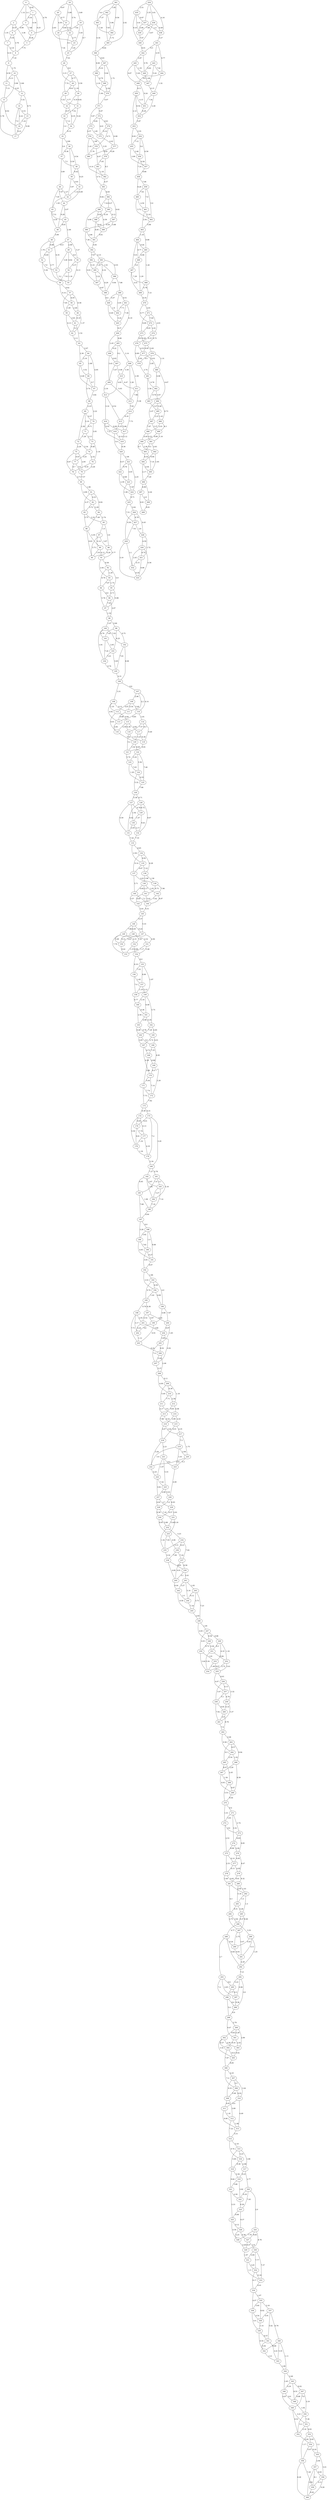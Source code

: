 graph G {
"0";
"1";
"2";
"3";
"4";
"5";
"6";
"7";
"8";
"9";
"10";
"11";
"12";
"13";
"14";
"15";
"16";
"17";
"18";
"19";
"20";
"21";
"22";
"23";
"24";
"25";
"26";
"27";
"28";
"29";
"30";
"31";
"32";
"33";
"34";
"35";
"36";
"37";
"38";
"39";
"40";
"41";
"42";
"43";
"44";
"45";
"46";
"47";
"48";
"49";
"50";
"51";
"52";
"53";
"54";
"55";
"56";
"57";
"58";
"59";
"60";
"61";
"62";
"63";
"64";
"65";
"66";
"67";
"68";
"69";
"70";
"71";
"72";
"73";
"74";
"75";
"76";
"77";
"78";
"79";
"80";
"81";
"82";
"83";
"84";
"85";
"86";
"87";
"88";
"89";
"90";
"91";
"92";
"93";
"94";
"95";
"96";
"97";
"98";
"99";
"100";
"101";
"102";
"103";
"104";
"105";
"106";
"107";
"108";
"109";
"110";
"111";
"112";
"113";
"114";
"115";
"116";
"117";
"118";
"119";
"120";
"121";
"122";
"123";
"124";
"125";
"126";
"127";
"128";
"129";
"130";
"131";
"132";
"133";
"134";
"135";
"136";
"137";
"138";
"139";
"140";
"141";
"142";
"143";
"144";
"145";
"146";
"147";
"148";
"149";
"150";
"151";
"152";
"153";
"154";
"155";
"156";
"157";
"158";
"159";
"160";
"161";
"162";
"163";
"164";
"165";
"166";
"167";
"168";
"169";
"170";
"171";
"172";
"173";
"174";
"175";
"176";
"177";
"178";
"179";
"180";
"181";
"182";
"183";
"184";
"185";
"186";
"187";
"188";
"189";
"190";
"191";
"192";
"193";
"194";
"195";
"196";
"197";
"198";
"199";
"200";
"201";
"202";
"203";
"204";
"205";
"206";
"207";
"208";
"209";
"210";
"211";
"212";
"213";
"214";
"215";
"216";
"217";
"218";
"219";
"220";
"221";
"222";
"223";
"224";
"225";
"226";
"227";
"228";
"229";
"230";
"231";
"232";
"233";
"234";
"235";
"236";
"237";
"238";
"239";
"240";
"241";
"242";
"243";
"244";
"245";
"246";
"247";
"248";
"249";
"250";
"251";
"252";
"253";
"254";
"255";
"256";
"257";
"258";
"259";
"260";
"261";
"262";
"263";
"264";
"265";
"266";
"267";
"268";
"269";
"270";
"271";
"272";
"273";
"274";
"275";
"276";
"277";
"278";
"279";
"280";
"281";
"282";
"283";
"284";
"285";
"286";
"287";
"288";
"289";
"290";
"291";
"292";
"293";
"294";
"295";
"296";
"297";
"298";
"299";
"300";
"301";
"302";
"303";
"304";
"305";
"306";
"307";
"308";
"309";
"310";
"311";
"312";
"313";
"314";
"315";
"316";
"317";
"318";
"319";
"320";
"321";
"322";
"323";
"324";
"325";
"326";
"327";
"328";
"329";
"330";
"331";
"332";
"333";
"334";
"335";
"336";
"337";
"338";
"339";
"340";
"341";
"342";
"343";
"344";
"345";
"346";
"347";
"348";
"349";
"350";
"351";
"352";
"353";
"354";
"355";
"356";
"357";
"358";
"359";
"360";
"361";
"362";
"363";
"364";
"365";
"366";
"367";
"368";
"369";
"370";
"371";
"372";
"373";
"374";
"375";
"376";
"377";
"378";
"379";
"380";
"381";
"382";
"383";
"384";
"385";
"386";
"387";
"388";
"389";
"390";
"391";
"392";
"393";
"394";
"395";
"396";
"397";
"398";
"399";
"400";
"401";
"402";
"403";
"404";
"405";
"406";
"407";
"408";
"409";
"410";
"411";
"412";
"413";
"414";
"415";
"416";
"417";
"418";
"419";
"420";
"421";
"422";
"423";
"424";
"425";
"426";
"427";
"428";
"429";
"430";
"431";
"432";
"433";
"434";
"435";
"436";
"437";
"438";
"439";
"440";
"441";
"442";
"443";
"444";
"445";
"446";
"447";
"448";
"449";
"450";
"451";
"452";
"453";
"454";
"455";
"456";
"457";
"458";
"459";
"460";
"461";
"462";
"463";
"464";
"465";
"466";
"467";
"468";
"469";
"470";
"471";
"472";
"473";
"474";
"475";
"476";
"477";
"478";
"479";
"480";
"481";
"482";
"483";
"484";
"485";
"486";
"487";
"488";
"489";
"490";
"491";
"492";
"493";
"494";
"495";
"496";
"497";
"498";
"499";
    "455" -- "456"[label="2.46", len="2.46"];
    "193" -- "195"[label="9.74", len="9.74"];
    "426" -- "427"[label="6.78", len="6.78"];
    "458" -- "459"[label="7.08", len="7.08"];
    "125" -- "126"[label="7.98", len="7.98"];
    "156" -- "157"[label="1.65", len="1.65"];
    "86" -- "90"[label="8.83", len="8.83"];
    "289" -- "292"[label="1.25", len="1.25"];
    "424" -- "425"[label="9.71", len="9.71"];
    "456" -- "457"[label="9.58", len="9.58"];
    "18" -- "19"[label="5.69", len="5.69"];
    "290" -- "291"[label="9.05", len="9.05"];
    "75" -- "78"[label="8.67", len="8.67"];
    "147" -- "150"[label="4.63", len="4.63"];
    "215" -- "218"[label="6.01", len="6.01"];
    "494" -- "495"[label="4.04", len="4.04"];
    "386" -- "389"[label="4.56", len="4.56"];
    "475" -- "477"[label="8.95", len="8.95"];
    "144" -- "145"[label="4.51", len="4.51"];
    "174" -- "176"[label="9.65", len="9.65"];
    "302" -- "304"[label="8.37", len="8.37"];
    "300" -- "301"[label="2.28", len="2.28"];
    "332" -- "333"[label="6.16", len="6.16"];
    "280" -- "283"[label="5.18", len="5.18"];
    "468" -- "469"[label="4.78", len="4.78"];
    "170" -- "172"[label="7.14", len="7.14"];
    "281" -- "282"[label="2.58", len="2.58"];
    "283" -- "284"[label="9.31", len="9.31"];
    "162" -- "164"[label="7.29", len="7.29"];
    "419" -- "420"[label="6.36", len="6.36"];
    "83" -- "85"[label="2.32", len="2.32"];
    "395" -- "397"[label="5.22", len="5.22"];
    "293" -- "297"[label="2.65", len="2.65"];
    "396" -- "398"[label="9.94", len="9.94"];
    "4" -- "5"[label="8.38", len="8.38"];
    "138" -- "141"[label="3.17", len="3.17"];
    "85" -- "87"[label="1.0", len="1.0"];
    "461" -- "463"[label="2.04", len="2.04"];
    "56" -- "58"[label="6.14", len="6.14"];
    "193" -- "196"[label="4.0", len="4.0"];
    "105" -- "106"[label="4.31", len="4.31"];
    "57" -- "59"[label="7.85", len="7.85"];
    "142" -- "143"[label="3.42", len="3.42"];
    "249" -- "251"[label="6.2", len="6.2"];
    "270" -- "271"[label="9.4", len="9.4"];
    "99" -- "103"[label="9.25", len="9.25"];
    "224" -- "227"[label="3.62", len="3.62"];
    "272" -- "275"[label="2.53", len="2.53"];
    "243" -- "244"[label="6.12", len="6.12"];
    "371" -- "372"[label="5.67", len="5.67"];
    "357" -- "360"[label="2.82", len="2.82"];
    "59" -- "61"[label="3.83", len="3.83"];
    "33" -- "34"[label="7.12", len="7.12"];
    "273" -- "274"[label="8.63", len="8.63"];
    "406" -- "409"[label="3.43", len="3.43"];
    "464" -- "467"[label="5.01", len="5.01"];
    "60" -- "62"[label="1.37", len="1.37"];
    "148" -- "152"[label="7.81", len="7.81"];
    "109" -- "110"[label="5.49", len="5.49"];
    "376" -- "379"[label="5.55", len="5.55"];
    "61" -- "63"[label="1.52", len="1.52"];
    "253" -- "255"[label="9.67", len="9.67"];
    "413" -- "416"[label="3.16", len="3.16"];
    "445" -- "448"[label="9.67", len="9.67"];
    "467" -- "469"[label="4.41", len="4.41"];
    "39" -- "42"[label="3.97", len="3.97"];
    "271" -- "272"[label="3.93", len="3.93"];
    "448" -- "450"[label="9.11", len="9.11"];
    "463" -- "464"[label="1.18", len="1.18"];
    "241" -- "243"[label="1.83", len="1.83"];
    "200" -- "205"[label="1.65", len="1.65"];
    "158" -- "160"[label="6.77", len="6.77"];
    "286" -- "288"[label="6.77", len="6.77"];
    "324" -- "328"[label="7.79", len="7.79"];
    "325" -- "326"[label="8.12", len="8.12"];
    "429" -- "433"[label="3.19", len="3.19"];
    "442" -- "446"[label="5.76", len="5.76"];
    "307" -- "310"[label="3.44", len="3.44"];
    "140" -- "144"[label="7.2", len="7.2"];
    "57" -- "60"[label="8.58", len="8.58"];
    "47" -- "49"[label="2.99", len="2.99"];
    "249" -- "252"[label="1.16", len="1.16"];
    "58" -- "59"[label="1.49", len="1.49"];
    "100" -- "102"[label="7.03", len="7.03"];
    "412" -- "414"[label="7.83", len="7.83"];
    "20" -- "21"[label="8.77", len="8.77"];
    "244" -- "245"[label="7.18", len="7.18"];
    "413" -- "415"[label="8.52", len="8.52"];
    "40" -- "42"[label="1.27", len="1.27"];
    "72" -- "74"[label="5.34", len="5.34"];
    "490" -- "492"[label="3.36", len="3.36"];
    "465" -- "466"[label="4.66", len="4.66"];
    "233" -- "235"[label="7.93", len="7.93"];
    "103" -- "104"[label="5.41", len="5.41"];
    "227" -- "228"[label="4.62", len="4.62"];
    "352" -- "354"[label="2.92", len="2.92"];
    "43" -- "45"[label="7.51", len="7.51"];
    "247" -- "249"[label="8.98", len="8.98"];
    "367" -- "368"[label="9.33", len="9.33"];
    "161" -- "163"[label="4.98", len="4.98"];
    "434" -- "438"[label="4.16", len="4.16"];
    "44" -- "46"[label="9.29", len="9.29"];
    "76" -- "78"[label="8.35", len="8.35"];
    "180" -- "182"[label="7.27", len="7.27"];
    "212" -- "214"[label="4.08", len="4.08"];
    "136" -- "139"[label="1.58", len="1.58"];
    "45" -- "47"[label="2.46", len="2.46"];
    "237" -- "239"[label="8.58", len="8.58"];
    "309" -- "311"[label="4.63", len="4.63"];
    "241" -- "244"[label="5.16", len="5.16"];
    "201" -- "202"[label="4.24", len="4.24"];
    "190" -- "191"[label="6.27", len="6.27"];
    "322" -- "323"[label="9.38", len="9.38"];
    "159" -- "162"[label="5.75", len="5.75"];
    "287" -- "290"[label="2.75", len="2.75"];
    "319" -- "322"[label="3.82", len="3.82"];
    "462" -- "463"[label="5.88", len="5.88"];
    "146" -- "149"[label="7.86", len="7.86"];
    "2" -- "7"[label="1.35", len="1.35"];
    "393" -- "397"[label="4.32", len="4.32"];
    "140" -- "143"[label="3.57", len="3.57"];
    "372" -- "375"[label="4.61", len="4.61"];
    "334" -- "336"[label="4.07", len="4.07"];
    "340" -- "344"[label="1.11", len="1.11"];
    "205" -- "206"[label="6.02", len="6.02"];
    "341" -- "342"[label="5.04", len="5.04"];
    "122" -- "125"[label="7.46", len="7.46"];
    "294" -- "298"[label="3.8", len="3.8"];
    "389" -- "391"[label="9.61", len="9.61"];
    "313" -- "314"[label="3.31", len="3.31"];
    "355" -- "358"[label="3.41", len="3.41"];
    "288" -- "292"[label="9.84", len="9.84"];
    "315" -- "316"[label="3.23", len="3.23"];
    "41" -- "44"[label="4.69", len="4.69"];
    "31" -- "33"[label="7.52", len="7.52"];
    "63" -- "65"[label="2.36", len="2.36"];
    "181" -- "184"[label="5.16", len="5.16"];
    "233" -- "236"[label="4.06", len="4.06"];
    "18" -- "22"[label="5.74", len="5.74"];
    "42" -- "43"[label="1.95", len="1.95"];
    "182" -- "183"[label="2.87", len="2.87"];
    "214" -- "215"[label="2.43", len="2.43"];
    "385" -- "387"[label="9.12", len="9.12"];
    "36" -- "37"[label="6.36", len="6.36"];
    "474" -- "476"[label="8.15", len="8.15"];
    "89" -- "91"[label="4.13", len="4.13"];
    "302" -- "303"[label="4.59", len="4.59"];
    "354" -- "355"[label="8.24", len="8.24"];
    "64" -- "67"[label="4.95", len="4.95"];
    "114" -- "117"[label="8.3", len="8.3"];
    "351" -- "352"[label="2.16", len="2.16"];
    "325" -- "328"[label="4.58", len="4.58"];
    "91" -- "93"[label="2.44", len="2.44"];
    "231" -- "233"[label="5.18", len="5.18"];
    "305" -- "306"[label="6.85", len="6.85"];
    "497" -- "498"[label="2.8", len="2.8"];
    "486" -- "488"[label="2.01", len="2.01"];
    "93" -- "95"[label="1.75", len="1.75"];
    "229" -- "231"[label="2.81", len="2.81"];
    "137" -- "139"[label="4.91", len="4.91"];
    "128" -- "132"[label="8.67", len="8.67"];
    "167" -- "168"[label="6.72", len="6.72"];
    "98" -- "100"[label="1.67", len="1.67"];
    "295" -- "296"[label="1.77", len="1.77"];
    "267" -- "269"[label="6.93", len="6.93"];
    "407" -- "409"[label="5.47", len="5.47"];
    "431" -- "432"[label="4.15", len="4.15"];
    "356" -- "359"[label="7.29", len="7.29"];
    "81" -- "83"[label="4.37", len="4.37"];
    "459" -- "461"[label="7.6", len="7.6"];
    "54" -- "56"[label="7.01", len="7.01"];
    "268" -- "270"[label="3.53", len="3.53"];
    "481" -- "483"[label="1.58", len="1.58"];
    "157" -- "158"[label="1.19", len="1.19"];
    "198" -- "203"[label="7.71", len="7.71"];
    "388" -- "389"[label="8.42", len="8.42"];
    "141" -- "143"[label="8.85", len="8.85"];
    "405" -- "407"[label="9.2", len="9.2"];
    "492" -- "494"[label="9.08", len="9.08"];
    "385" -- "388"[label="6.18", len="6.18"];
    "297" -- "298"[label="9.38", len="9.38"];
    "489" -- "490"[label="8.89", len="8.89"];
    "382" -- "383"[label="4.57", len="4.57"];
    "336" -- "339"[label="5.6", len="5.6"];
    "299" -- "300"[label="2.79", len="2.79"];
    "145" -- "146"[label="6.37", len="6.37"];
    "361" -- "365"[label="2.42", len="2.42"];
    "300" -- "303"[label="2.99", len="2.99"];
    "436" -- "439"[label="7.08", len="7.08"];
    "134" -- "136"[label="6.28", len="6.28"];
    "262" -- "264"[label="9.58", len="9.58"];
    "398" -- "400"[label="8.4", len="8.4"];
    "445" -- "447"[label="5.26", len="5.26"];
    "317" -- "320"[label="2.77", len="2.77"];
    "3" -- "4"[label="7.68", len="7.68"];
    "71" -- "72"[label="1.28", len="1.28"];
    "137" -- "140"[label="5.71", len="5.71"];
    "258" -- "260"[label="9.05", len="9.05"];
    "335" -- "336"[label="3.64", len="3.64"];
    "383" -- "385"[label="8.94", len="8.94"];
    "374" -- "375"[label="9.14", len="9.14"];
    "94" -- "96"[label="6.6", len="6.6"];
    "81" -- "84"[label="8.82", len="8.82"];
    "392" -- "393"[label="4.15", len="4.15"];
    "107" -- "110"[label="6.14", len="6.14"];
    "243" -- "246"[label="7.23", len="7.23"];
    "155" -- "157"[label="8.06", len="8.06"];
    "129" -- "130"[label="1.47", len="1.47"];
    "284" -- "286"[label="3.82", len="3.82"];
    "364" -- "365"[label="1.72", len="1.72"];
    "404" -- "405"[label="8.66", len="8.66"];
    "285" -- "287"[label="8.46", len="8.46"];
    "10" -- "12"[label="5.66", len="5.66"];
    "271" -- "274"[label="3.32", len="3.32"];
    "48" -- "52"[label="1.79", len="1.79"];
    "323" -- "326"[label="9.37", len="9.37"];
    "347" -- "348"[label="9.88", len="9.88"];
    "487" -- "488"[label="7.67", len="7.67"];
    "115" -- "117"[label="4.82", len="4.82"];
    "230" -- "233"[label="8.05", len="8.05"];
    "50" -- "54"[label="4.37", len="4.37"];
    "278" -- "280"[label="6.62", len="6.62"];
    "68" -- "69"[label="2.23", len="2.23"];
    "485" -- "486"[label="1.43", len="1.43"];
    "117" -- "119"[label="8.39", len="8.39"];
    "120" -- "122"[label="9.85", len="9.85"];
    "194" -- "195"[label="1.42", len="1.42"];
    "334" -- "335"[label="1.67", len="1.67"];
    "47" -- "51"[label="10.0", len="10.0"];
    "87" -- "88"[label="3.67", len="3.67"];
    "131" -- "133"[label="7.42", len="7.42"];
    "7" -- "9"[label="6.33", len="6.33"];
    "97" -- "98"[label="1.32", len="1.32"];
    "20" -- "23"[label="2.83", len="2.83"];
    "192" -- "193"[label="1.86", len="1.86"];
    "154" -- "155"[label="8.0", len="8.0"];
    "124" -- "126"[label="5.32", len="5.32"];
    "358" -- "359"[label="4.11", len="4.11"];
    "40" -- "44"[label="7.07", len="7.07"];
    "21" -- "22"[label="5.22", len="5.22"];
    "454" -- "456"[label="5.6", len="5.6"];
    "102" -- "106"[label="8.08", len="8.08"];
    "197" -- "199"[label="3.67", len="3.67"];
    "185" -- "186"[label="1.96", len="1.96"];
    "367" -- "370"[label="1.72", len="1.72"];
    "251" -- "252"[label="5.84", len="5.84"];
    "384" -- "386"[label="7.32", len="7.32"];
    "434" -- "436"[label="3.61", len="3.61"];
    "14" -- "17"[label="7.0", len="7.0"];
    "449" -- "451"[label="7.34", len="7.34"];
    "189" -- "190"[label="7.82", len="7.82"];
    "420" -- "421"[label="1.08", len="1.08"];
    "26" -- "28"[label="3.15", len="3.15"];
    "146" -- "147"[label="9.23", len="9.23"];
    "350" -- "351"[label="7.38", len="7.38"];
    "139" -- "142"[label="7.96", len="7.96"];
    "339" -- "342"[label="6.54", len="6.54"];
    "418" -- "419"[label="8.14", len="8.14"];
    "2" -- "5"[label="3.36", len="3.36"];
    "5" -- "8"[label="7.75", len="7.75"];
    "111" -- "113"[label="9.66", len="9.66"];
    "96" -- "97"[label="7.81", len="7.81"];
    "177" -- "178"[label="1.32", len="1.32"];
    "369" -- "370"[label="2.29", len="2.29"];
    "6" -- "7"[label="3.54", len="3.54"];
    "122" -- "123"[label="2.24", len="2.24"];
    "166" -- "168"[label="7.33", len="7.33"];
    "430" -- "432"[label="2.45", len="2.45"];
    "52" -- "53"[label="7.9", len="7.9"];
    "84" -- "85"[label="2.74", len="2.74"];
    "460" -- "461"[label="4.59", len="4.59"];
    "426" -- "428"[label="8.45", len="8.45"];
    "458" -- "460"[label="8.28", len="8.28"];
    "315" -- "318"[label="3.08", len="3.08"];
    "35" -- "36"[label="3.86", len="3.86"];
    "18" -- "20"[label="9.67", len="9.67"];
    "411" -- "412"[label="7.96", len="7.96"];
    "23" -- "25"[label="1.45", len="1.45"];
    "75" -- "77"[label="6.03", len="6.03"];
    "215" -- "217"[label="4.35", len="4.35"];
    "36" -- "39"[label="5.59", len="5.59"];
    "228" -- "231"[label="7.18", len="7.18"];
    "386" -- "390"[label="4.09", len="4.09"];
    "148" -- "150"[label="8.12", len="8.12"];
    "409" -- "413"[label="2.16", len="2.16"];
    "470" -- "472"[label="6.77", len="6.77"];
    "37" -- "38"[label="7.5", len="7.5"];
    "260" -- "261"[label="2.0", len="2.0"];
    "266" -- "269"[label="8.59", len="8.59"];
    "77" -- "79"[label="5.8", len="5.8"];
    "213" -- "215"[label="8.32", len="8.32"];
    "184" -- "186"[label="7.18", len="7.18"];
    "312" -- "314"[label="7.22", len="7.22"];
    "449" -- "452"[label="2.28", len="2.28"];
    "169" -- "170"[label="8.4", len="8.4"];
    "361" -- "362"[label="1.85", len="1.85"];
    "183" -- "184"[label="5.27", len="5.27"];
    "311" -- "312"[label="1.18", len="1.18"];
    "363" -- "364"[label="7.26", len="7.26"];
    "187" -- "189"[label="3.28", len="3.28"];
    "256" -- "257"[label="4.13", len="4.13"];
    "188" -- "190"[label="1.0", len="1.0"];
    "173" -- "174"[label="8.38", len="8.38"];
    "317" -- "319"[label="9.21", len="9.21"];
    "138" -- "142"[label="1.03", len="1.03"];
    "167" -- "170"[label="9.18", len="9.18"];
    "463" -- "465"[label="9.88", len="9.88"];
    "263" -- "264"[label="8.57", len="8.57"];
    "176" -- "178"[label="9.81", len="9.81"];
    "21" -- "24"[label="4.84", len="4.84"];
    "73" -- "76"[label="1.16", len="1.16"];
    "95" -- "97"[label="9.98", len="9.98"];
    "197" -- "201"[label="4.52", len="4.52"];
    "198" -- "201"[label="2.91", len="2.91"];
    "255" -- "257"[label="8.07", len="8.07"];
    "22" -- "23"[label="2.77", len="2.77"];
    "106" -- "107"[label="9.8", len="9.8"];
    "304" -- "306"[label="7.97", len="7.97"];
    "388" -- "391"[label="6.85", len="6.85"];
    "453" -- "454"[label="5.55", len="5.55"];
    "88" -- "90"[label="4.29", len="4.29"];
    "8" -- "9"[label="7.18", len="7.18"];
    "450" -- "453"[label="2.12", len="2.12"];
    "39" -- "41"[label="4.93", len="4.93"];
    "65" -- "66"[label="3.52", len="3.52"];
    "303" -- "305"[label="9.02", len="9.02"];
    "92" -- "94"[label="8.79", len="8.79"];
    "164" -- "166"[label="3.0", len="3.0"];
    "236" -- "237"[label="7.24", len="7.24"];
    "276" -- "277"[label="4.64", len="4.64"];
    "282" -- "285"[label="1.5", len="1.5"];
    "165" -- "167"[label="2.72", len="2.72"];
    "296" -- "298"[label="8.4", len="8.4"];
    "13" -- "16"[label="6.02", len="6.02"];
    "3" -- "6"[label="4.99", len="4.99"];
    "195" -- "198"[label="6.76", len="6.76"];
    "335" -- "338"[label="6.92", len="6.92"];
    "219" -- "220"[label="2.06", len="2.06"];
    "80" -- "82"[label="4.98", len="4.98"];
    "359" -- "360"[label="6.83", len="6.83"];
    "171" -- "173"[label="7.75", len="7.75"];
    "307" -- "309"[label="8.33", len="8.33"];
    "375" -- "377"[label="4.42", len="4.42"];
    "416" -- "418"[label="4.05", len="4.05"];
    "417" -- "419"[label="5.12", len="5.12"];
    "308" -- "310"[label="6.02", len="6.02"];
    "340" -- "342"[label="8.68", len="8.68"];
    "356" -- "360"[label="6.28", len="6.28"];
    "301" -- "303"[label="2.02", len="2.02"];
    "493" -- "495"[label="7.16", len="7.16"];
    "58" -- "60"[label="2.46", len="2.46"];
    "457" -- "458"[label="9.88", len="9.88"];
    "415" -- "418"[label="4.33", len="4.33"];
    "279" -- "280"[label="9.32", len="9.32"];
    "331" -- "332"[label="3.45", len="3.45"];
    "37" -- "40"[label="3.69", len="3.69"];
    "403" -- "404"[label="9.37", len="9.37"];
    "471" -- "472"[label="7.64", len="7.64"];
    "182" -- "185"[label="6.95", len="6.95"];
    "38" -- "39"[label="6.42", len="6.42"];
    "326" -- "328"[label="3.25", len="3.25"];
    "436" -- "440"[label="4.67", len="4.67"];
    "333" -- "334"[label="4.41", len="4.41"];
    "469" -- "470"[label="8.35", len="8.35"];
    "250" -- "253"[label="1.81", len="1.81"];
    "378" -- "381"[label="4.07", len="4.07"];
    "221" -- "224"[label="1.07", len="1.07"];
    "216" -- "217"[label="2.02", len="2.02"];
    "347" -- "350"[label="3.19", len="3.19"];
    "443" -- "444"[label="7.54", len="7.54"];
    "0" -- "2"[label="1.14", len="1.14"];
    "373" -- "376"[label="4.57", len="4.57"];
    "159" -- "161"[label="6.08", len="6.08"];
    "319" -- "321"[label="5.86", len="5.86"];
    "496" -- "498"[label="4.44", len="4.44"];
    "1" -- "3"[label="5.34", len="5.34"];
    "126" -- "128"[label="6.71", len="6.71"];
    "28" -- "29"[label="8.61", len="8.61"];
    "484" -- "485"[label="3.46", len="3.46"];
    "217" -- "219"[label="7.5", len="7.5"];
    "30" -- "31"[label="9.81", len="9.81"];
    "82" -- "83"[label="3.72", len="3.72"];
    "87" -- "90"[label="5.73", len="5.73"];
    "211" -- "214"[label="5.0", len="5.0"];
    "345" -- "347"[label="8.02", len="8.02"];
    "199" -- "203"[label="9.55", len="9.55"];
    "242" -- "245"[label="8.58", len="8.58"];
    "320" -- "323"[label="7.45", len="7.45"];
    "430" -- "431"[label="6.74", len="6.74"];
    "482" -- "483"[label="9.76", len="9.76"];
    "355" -- "357"[label="2.84", len="2.84"];
    "16" -- "17"[label="9.21", len="9.21"];
    "208" -- "209"[label="8.11", len="8.11"];
    "238" -- "240"[label="4.69", len="4.69"];
    "408" -- "411"[label="2.38", len="2.38"];
    "221" -- "223"[label="8.4", len="8.4"];
    "357" -- "359"[label="8.1", len="8.1"];
    "74" -- "76"[label="2.32", len="2.32"];
    "264" -- "266"[label="1.91", len="1.91"];
    "488" -- "490"[label="4.04", len="4.04"];
    "265" -- "267"[label="8.07", len="8.07"];
    "108" -- "113"[label="4.92", len="4.92"];
    "421" -- "424"[label="2.25", len="2.25"];
    "251" -- "254"[label="5.34", len="5.34"];
    "112" -- "116"[label="6.91", len="6.91"];
    "379" -- "382"[label="8.5", len="8.5"];
    "423" -- "424"[label="7.87", len="7.87"];
    "226" -- "228"[label="3.2", len="3.2"];
    "354" -- "356"[label="5.07", len="5.07"];
    "114" -- "118"[label="7.57", len="7.57"];
    "209" -- "211"[label="5.49", len="5.49"];
    "421" -- "422"[label="9.78", len="9.78"];
    "234" -- "237"[label="7.82", len="7.82"];
    "362" -- "365"[label="7.65", len="7.65"];
    "1" -- "4"[label="4.34", len="4.34"];
    "121" -- "123"[label="5.74", len="5.74"];
    "127" -- "130"[label="1.92", len="1.92"];
    "400" -- "403"[label="8.49", len="8.49"];
    "51" -- "52"[label="8.49", len="8.49"];
    "427" -- "428"[label="2.8", len="2.8"];
    "217" -- "220"[label="1.75", len="1.75"];
    "123" -- "125"[label="1.29", len="1.29"];
    "128" -- "129"[label="8.72", len="8.72"];
    "345" -- "348"[label="8.53", len="8.53"];
    "374" -- "377"[label="6.99", len="6.99"];
    "401" -- "402"[label="7.71", len="7.71"];
    "428" -- "431"[label="1.72", len="1.72"];
    "390" -- "392"[label="7.38", len="7.38"];
    "20" -- "24"[label="4.59", len="4.59"];
    "245" -- "246"[label="2.83", len="2.83"];
    "248" -- "251"[label="2.44", len="2.44"];
    "411" -- "414"[label="5.38", len="5.38"];
    "75" -- "79"[label="2.85", len="2.85"];
    "147" -- "151"[label="2.84", len="2.84"];
    "135" -- "136"[label="7.23", len="7.23"];
    "259" -- "260"[label="4.14", len="4.14"];
    "265" -- "268"[label="2.45", len="2.45"];
    "386" -- "388"[label="4.92", len="4.92"];
    "399" -- "400"[label="4.47", len="4.47"];
    "451" -- "452"[label="6.29", len="6.29"];
    "252" -- "255"[label="3.41", len="3.41"];
    "479" -- "481"[label="2.74", len="2.74"];
    "266" -- "267"[label="2.29", len="2.29"];
    "222" -- "224"[label="4.25", len="4.25"];
    "133" -- "134"[label="8.65", len="8.65"];
    "261" -- "262"[label="7.4", len="7.4"];
    "280" -- "282"[label="1.03", len="1.03"];
    "209" -- "212"[label="1.18", len="1.18"];
    "337" -- "340"[label="6.76", len="6.76"];
    "472" -- "474"[label="2.61", len="2.61"];
    "183" -- "186"[label="7.14", len="7.14"];
    "235" -- "238"[label="3.32", len="3.32"];
    "363" -- "366"[label="4.34", len="4.34"];
    "256" -- "259"[label="3.32", len="3.32"];
    "283" -- "285"[label="3.26", len="3.26"];
    "257" -- "258"[label="5.1", len="5.1"];
    "70" -- "71"[label="8.71", len="8.71"];
    "218" -- "221"[label="2.21", len="2.21"];
    "346" -- "349"[label="4.87", len="4.87"];
    "467" -- "468"[label="7.29", len="7.29"];
    "138" -- "140"[label="4.64", len="4.64"];
    "56" -- "57"[label="9.62", len="9.62"];
    "321" -- "325"[label="3.33", len="3.33"];
    "263" -- "266"[label="9.94", len="9.94"];
    "387" -- "390"[label="6.54", len="6.54"];
    "239" -- "240"[label="3.1", len="3.1"];
    "32" -- "34"[label="8.35", len="8.35"];
    "464" -- "466"[label="8.77", len="8.77"];
    "107" -- "109"[label="2.96", len="2.96"];
    "243" -- "245"[label="3.73", len="3.73"];
    "371" -- "373"[label="5.97", len="5.97"];
    "33" -- "35"[label="1.0", len="1.0"];
    "60" -- "61"[label="8.19", len="8.19"];
    "232" -- "235"[label="1.34", len="1.34"];
    "109" -- "111"[label="5.54", len="5.54"];
    "181" -- "183"[label="3.1", len="3.1"];
    "330" -- "333"[label="7.37", len="7.37"];
    "113" -- "116"[label="2.84", len="2.84"];
    "376" -- "378"[label="1.68", len="1.68"];
    "9" -- "10"[label="1.75", len="1.75"];
    "435" -- "440"[label="9.16", len="9.16"];
    "62" -- "63"[label="3.11", len="3.11"];
    "450" -- "451"[label="4.15", len="4.15"];
    "175" -- "179"[label="7.2", len="7.2"];
    "11" -- "12"[label="4.25", len="4.25"];
    "343" -- "344"[label="1.66", len="1.66"];
    "281" -- "284"[label="4.3", len="4.3"];
    "271" -- "273"[label="2.74", len="2.74"];
    "225" -- "226"[label="5.91", len="5.91"];
    "323" -- "325"[label="6.66", len="6.66"];
    "12" -- "15"[label="8.71", len="8.71"];
    "276" -- "279"[label="8.47", len="8.47"];
    "282" -- "283"[label="1.4", len="1.4"];
    "206" -- "208"[label="2.46", len="2.46"];
    "353" -- "354"[label="3.93", len="3.93"];
    "200" -- "204"[label="8.97", len="8.97"];
    "149" -- "150"[label="5.48", len="5.48"];
    "277" -- "278"[label="8.13", len="8.13"];
    "441" -- "442"[label="6.5", len="6.5"];
    "219" -- "222"[label="5.9", len="5.9"];
    "194" -- "196"[label="8.69", len="8.69"];
    "368" -- "370"[label="2.16", len="2.16"];
    "249" -- "253"[label="4.19", len="4.19"];
    "54" -- "55"[label="1.18", len="1.18"];
    "100" -- "101"[label="4.79", len="4.79"];
    "381" -- "382"[label="1.18", len="1.18"];
    "154" -- "156"[label="8.19", len="8.19"];
    "273" -- "276"[label="9.85", len="9.85"];
    "481" -- "482"[label="6.78", len="6.78"];
    "34" -- "35"[label="9.12", len="9.12"];
    "238" -- "239"[label="9.05", len="9.05"];
    "274" -- "275"[label="6.99", len="6.99"];
    "471" -- "474"[label="4.03", len="4.03"];
    "478" -- "479"[label="9.5", len="9.5"];
    "103" -- "105"[label="5.85", len="5.85"];
    "160" -- "161"[label="6.36", len="6.36"];
    "227" -- "229"[label="2.7", len="2.7"];
    "367" -- "369"[label="5.94", len="5.94"];
    "478" -- "481"[label="2.85", len="2.85"];
    "134" -- "135"[label="8.92", len="8.92"];
    "262" -- "263"[label="5.08", len="5.08"];
    "422" -- "424"[label="2.39", len="2.39"];
    "44" -- "45"[label="3.07", len="3.07"];
    "180" -- "181"[label="4.78", len="4.78"];
    "212" -- "213"[label="9.65", len="9.65"];
    "136" -- "138"[label="1.98", len="1.98"];
    "237" -- "240"[label="6.01", len="6.01"];
    "25" -- "26"[label="7.91", len="7.91"];
    "49" -- "53"[label="3.49", len="3.49"];
    "329" -- "331"[label="1.97", len="1.97"];
    "443" -- "446"[label="6.62", len="6.62"];
    "0" -- "4"[label="4.78", len="4.78"];
    "287" -- "291"[label="3.47", len="3.47"];
    "27" -- "28"[label="6.77", len="6.77"];
    "146" -- "148"[label="4.65", len="4.65"];
    "163" -- "164"[label="9.49", len="9.49"];
    "139" -- "141"[label="6.73", len="6.73"];
    "339" -- "341"[label="9.57", len="9.57"];
    "418" -- "420"[label="5.8", len="5.8"];
    "220" -- "223"[label="5.3", len="5.3"];
    "2" -- "6"[label="8.35", len="8.35"];
    "484" -- "487"[label="2.07", len="2.07"];
    "372" -- "374"[label="6.61", len="6.61"];
    "394" -- "397"[label="9.03", len="9.03"];
    "205" -- "207"[label="7.4", len="7.4"];
    "341" -- "343"[label="4.41", len="4.41"];
    "122" -- "124"[label="5.56", len="5.56"];
    "440" -- "442"[label="8.01", len="8.01"];
    "19" -- "24"[label="7.92", len="7.92"];
    "425" -- "426"[label="3.62", len="3.62"];
    "370" -- "371"[label="6.07", len="6.07"];
    "480" -- "483"[label="6.67", len="6.67"];
    "439" -- "440"[label="7.67", len="7.67"];
    "491" -- "492"[label="3.63", len="3.63"];
    "101" -- "104"[label="7.24", len="7.24"];
    "315" -- "317"[label="1.66", len="1.66"];
    "289" -- "290"[label="4.43", len="4.43"];
    "181" -- "185"[label="1.6", len="1.6"];
    "22" -- "25"[label="8.3", len="8.3"];
    "316" -- "318"[label="9.38", len="9.38"];
    "365" -- "366"[label="8.64", len="8.64"];
    "437" -- "438"[label="1.4", len="1.4"];
    "444" -- "449"[label="1.32", len="1.32"];
    "15" -- "16"[label="1.22", len="1.22"];
    "64" -- "66"[label="1.88", len="1.88"];
    "67" -- "68"[label="3.64", len="3.64"];
    "149" -- "152"[label="4.31", len="4.31"];
    "201" -- "204"[label="5.89", len="5.89"];
    "207" -- "208"[label="5.37", len="5.37"];
    "351" -- "353"[label="9.93", len="9.93"];
    "497" -- "499"[label="6.61", len="6.61"];
    "234" -- "235"[label="5.15", len="5.15"];
    "362" -- "363"[label="7.37", len="7.37"];
    "69" -- "70"[label="6.37", len="6.37"];
    "152" -- "154"[label="6.86", len="6.86"];
    "344" -- "346"[label="1.65", len="1.65"];
    "128" -- "131"[label="6.02", len="6.02"];
    "295" -- "297"[label="6.3", len="6.3"];
    "193" -- "194"[label="8.59", len="8.59"];
    "321" -- "322"[label="4.59", len="4.59"];
    "431" -- "433"[label="8.86", len="8.86"];
    "314" -- "315"[label="5.19", len="5.19"];
    "156" -- "158"[label="7.0", len="7.0"];
    "454" -- "455"[label="7.12", len="7.12"];
    "268" -- "269"[label="8.67", len="8.67"];
    "410" -- "413"[label="4.83", len="4.83"];
    "157" -- "159"[label="2.13", len="2.13"];
    "198" -- "202"[label="3.17", len="3.17"];
    "106" -- "108"[label="3.31", len="3.31"];
    "141" -- "144"[label="5.43", len="5.43"];
    "456" -- "458"[label="7.24", len="7.24"];
    "489" -- "491"[label="1.16", len="1.16"];
    "327" -- "330"[label="2.9", len="2.9"];
    "399" -- "402"[label="3.05", len="3.05"];
    "336" -- "338"[label="4.54", len="4.54"];
    "299" -- "301"[label="9.47", len="9.47"];
    "435" -- "437"[label="9.97", len="9.97"];
    "38" -- "41"[label="9.25", len="9.25"];
    "145" -- "147"[label="5.33", len="5.33"];
    "174" -- "177"[label="6.13", len="6.13"];
    "246" -- "248"[label="4.83", len="4.83"];
    "300" -- "302"[label="9.83", len="9.83"];
    "302" -- "305"[label="3.32", len="3.32"];
    "175" -- "180"[label="3.29", len="3.29"];
    "332" -- "334"[label="8.17", len="8.17"];
    "436" -- "438"[label="6.49", len="6.49"];
    "468" -- "470"[label="7.21", len="7.21"];
    "66" -- "67"[label="8.7", len="8.7"];
    "206" -- "207"[label="5.04", len="5.04"];
    "306" -- "307"[label="4.25", len="4.25"];
    "446" -- "447"[label="1.68", len="1.68"];
    "162" -- "165"[label="4.85", len="4.85"];
    "293" -- "296"[label="7.2", len="7.2"];
    "71" -- "73"[label="2.13", len="2.13"];
    "143" -- "145"[label="5.61", len="5.61"];
    "195" -- "197"[label="8.38", len="8.38"];
    "335" -- "337"[label="3.16", len="3.16"];
    "396" -- "399"[label="7.86", len="7.86"];
    "294" -- "295"[label="5.23", len="5.23"];
    "52" -- "56"[label="5.36", len="5.36"];
    "461" -- "462"[label="5.19", len="5.19"];
    "349" -- "352"[label="9.53", len="9.53"];
    "57" -- "58"[label="6.05", len="6.05"];
    "99" -- "102"[label="9.75", len="9.75"];
    "107" -- "111"[label="2.2", len="2.2"];
    "415" -- "417"[label="5.86", len="5.86"];
    "447" -- "449"[label="6.15", len="6.15"];
    "196" -- "199"[label="4.86", len="4.86"];
    "298" -- "299"[label="4.9", len="4.9"];
    "190" -- "192"[label="3.05", len="3.05"];
    "330" -- "331"[label="3.09", len="3.09"];
    "376" -- "380"[label="1.43", len="1.43"];
    "61" -- "62"[label="3.2", len="3.2"];
    "253" -- "254"[label="1.46", len="1.46"];
    "470" -- "471"[label="2.61", len="2.61"];
    "476" -- "477"[label="4.53", len="4.53"];
    "250" -- "254"[label="3.44", len="3.44"];
    "210" -- "211"[label="7.71", len="7.71"];
    "338" -- "339"[label="1.14", len="1.14"];
    "151" -- "154"[label="5.46", len="5.46"];
    "203" -- "206"[label="8.24", len="8.24"];
    "275" -- "278"[label="2.53", len="2.53"];
    "473" -- "475"[label="8.49", len="8.49"];
    "48" -- "51"[label="6.88", len="6.88"];
    "448" -- "451"[label="9.24", len="9.24"];
    "69" -- "72"[label="2.38", len="2.38"];
    "347" -- "349"[label="7.6", len="7.6"];
    "49" -- "50"[label="6.8", len="6.8"];
    "241" -- "242"[label="3.27", len="3.27"];
    "286" -- "289"[label="5.55", len="5.55"];
    "487" -- "489"[label="5.37", len="5.37"];
    "324" -- "329"[label="8.78", len="8.78"];
    "230" -- "232"[label="5.88", len="5.88"];
    "366" -- "368"[label="9.08", len="9.08"];
    "349" -- "351"[label="3.23", len="3.23"];
    "485" -- "487"[label="2.21", len="2.21"];
    "429" -- "432"[label="3.1", len="3.1"];
    "120" -- "121"[label="1.02", len="1.02"];
    "393" -- "395"[label="1.91", len="1.91"];
    "82" -- "84"[label="2.29", len="2.29"];
    "482" -- "484"[label="3.67", len="3.67"];
    "87" -- "89"[label="6.14", len="6.14"];
    "211" -- "213"[label="4.17", len="4.17"];
    "124" -- "125"[label="6.55", len="6.55"];
    "132" -- "133"[label="7.33", len="7.33"];
    "40" -- "43"[label="7.05", len="7.05"];
    "72" -- "75"[label="2.26", len="2.26"];
    "490" -- "493"[label="9.7", len="9.7"];
    "129" -- "132"[label="9.43", len="9.43"];
    "41" -- "42"[label="1.14", len="1.14"];
    "185" -- "187"[label="7.68", len="7.68"];
    "126" -- "127"[label="5.38", len="5.38"];
    "130" -- "131"[label="2.05", len="2.05"];
    "223" -- "226"[label="4.09", len="4.09"];
    "377" -- "379"[label="6.28", len="6.28"];
    "160" -- "163"[label="2.56", len="2.56"];
    "179" -- "180"[label="2.34", len="2.34"];
    "247" -- "248"[label="9.56", len="9.56"];
    "473" -- "476"[label="9.0", len="9.0"];
    "379" -- "381"[label="7.05", len="7.05"];
    "161" -- "162"[label="4.35", len="4.35"];
    "384" -- "385"[label="8.27", len="8.27"];
    "76" -- "79"[label="2.26", len="2.26"];
    "14" -- "16"[label="2.22", len="2.22"];
    "45" -- "46"[label="8.81", len="8.81"];
    "189" -- "191"[label="4.65", len="4.65"];
    "27" -- "30"[label="5.59", len="5.59"];
    "391" -- "392"[label="5.83", len="5.83"];
    "85" -- "88"[label="3.6", len="3.6"];
    "127" -- "129"[label="6.76", len="6.76"];
    "393" -- "396"[label="9.55", len="9.55"];
    "70" -- "73"[label="3.05", len="3.05"];
    "177" -- "179"[label="6.35", len="6.35"];
    "118" -- "119"[label="1.13", len="1.13"];
    "350" -- "352"[label="3.2", len="3.2"];
    "369" -- "371"[label="1.94", len="1.94"];
    "394" -- "395"[label="5.19", len="5.19"];
    "374" -- "378"[label="6.71", len="6.71"];
    "465" -- "468"[label="1.26", len="1.26"];
    "104" -- "105"[label="9.76", len="9.76"];
    "288" -- "293"[label="2.7", len="2.7"];
    "63" -- "64"[label="5.97", len="5.97"];
    "377" -- "380"[label="4.83", len="4.83"];
    "35" -- "37"[label="3.8", len="3.8"];
    "186" -- "187"[label="4.64", len="4.64"];
    "36" -- "38"[label="9.54", len="9.54"];
    "228" -- "230"[label="9.58", len="9.58"];
    "326" -- "327"[label="6.36", len="6.36"];
    "89" -- "90"[label="1.91", len="1.91"];
    "312" -- "313"[label="1.46", len="1.46"];
    "361" -- "363"[label="6.4", len="6.4"];
    "91" -- "92"[label="9.36", len="9.36"];
    "231" -- "232"[label="5.44", len="5.44"];
    "311" -- "313"[label="8.99", len="8.99"];
    "110" -- "113"[label="9.85", len="9.85"];
    "486" -- "489"[label="8.3", len="8.3"];
    "93" -- "94"[label="7.67", len="7.67"];
    "188" -- "189"[label="3.82", len="3.82"];
    "229" -- "230"[label="8.57", len="8.57"];
    "173" -- "175"[label="6.31", len="6.31"];
    "373" -- "375"[label="1.85", len="1.85"];
    "218" -- "222"[label="3.26", len="3.26"];
    "178" -- "179"[label="1.34", len="1.34"];
    "318" -- "319"[label="5.56", len="5.56"];
    "466" -- "469"[label="1.29", len="1.29"];
    "267" -- "268"[label="1.56", len="1.56"];
    "459" -- "460"[label="7.81", len="7.81"];
    "263" -- "265"[label="9.5", len="9.5"];
    "81" -- "82"[label="4.23", len="4.23"];
    "176" -- "177"[label="7.74", len="7.74"];
    "86" -- "89"[label="4.39", len="4.39"];
    "304" -- "305"[label="10.0", len="10.0"];
    "387" -- "389"[label="3.88", len="3.88"];
    "380" -- "382"[label="6.14", len="6.14"];
    "410" -- "411"[label="6.47", len="6.47"];
    "455" -- "457"[label="3.99", len="3.99"];
    "269" -- "270"[label="8.44", len="8.44"];
    "405" -- "406"[label="9.22", len="9.22"];
    "492" -- "495"[label="1.95", len="1.95"];
    "453" -- "455"[label="9.93", len="9.93"];
    "475" -- "478"[label="5.83", len="5.83"];
    "435" -- "439"[label="3.41", len="3.41"];
    "450" -- "452"[label="8.54", len="8.54"];
    "169" -- "172"[label="2.26", len="2.26"];
    "309" -- "312"[label="3.89", len="3.89"];
    "361" -- "364"[label="9.56", len="9.56"];
    "134" -- "137"[label="9.14", len="9.14"];
    "65" -- "67"[label="6.48", len="6.48"];
    "170" -- "171"[label="4.44", len="4.44"];
    "202" -- "203"[label="1.12", len="1.12"];
    "310" -- "311"[label="6.4", len="6.4"];
    "342" -- "343"[label="2.21", len="2.21"];
    "92" -- "93"[label="1.29", len="1.29"];
    "445" -- "446"[label="1.55", len="1.55"];
    "168" -- "169"[label="8.88", len="8.88"];
    "13" -- "17"[label="1.78", len="1.78"];
    "328" -- "329"[label="4.49", len="4.49"];
    "366" -- "367"[label="9.63", len="9.63"];
    "402" -- "403"[label="3.24", len="3.24"];
    "83" -- "86"[label="5.75", len="5.75"];
    "395" -- "398"[label="8.29", len="8.29"];
    "258" -- "261"[label="7.92", len="7.92"];
    "383" -- "384"[label="8.65", len="8.65"];
    "483" -- "485"[label="5.27", len="5.27"];
    "80" -- "81"[label="1.98", len="1.98"];
    "416" -- "417"[label="8.08", len="8.08"];
    "94" -- "97"[label="5.76", len="5.76"];
    "390" -- "391"[label="2.86", len="2.86"];
    "46" -- "48"[label="3.99", len="3.99"];
    "172" -- "173"[label="7.82", len="7.82"];
    "204" -- "205"[label="3.85", len="3.85"];
    "308" -- "309"[label="5.48", len="5.48"];
    "392" -- "394"[label="7.67", len="7.67"];
    "301" -- "304"[label="9.33", len="9.33"];
    "59" -- "62"[label="8.13", len="8.13"];
    "155" -- "156"[label="7.53", len="7.53"];
    "274" -- "276"[label="2.09", len="2.09"];
    "291" -- "292"[label="2.29", len="2.29"];
    "279" -- "281"[label="9.61", len="9.61"];
    "331" -- "333"[label="1.5", len="1.5"];
    "471" -- "473"[label="8.69", len="8.69"];
    "284" -- "287"[label="2.73", len="2.73"];
    "476" -- "479"[label="6.89", len="6.89"];
    "182" -- "184"[label="1.93", len="1.93"];
    "214" -- "216"[label="2.89", len="2.89"];
    "404" -- "406"[label="2.45", len="2.45"];
    "285" -- "286"[label="6.27", len="6.27"];
    "10" -- "13"[label="3.98", len="3.98"];
    "378" -- "380"[label="1.76", len="1.76"];
    "221" -- "225"[label="5.33", len="5.33"];
    "14" -- "15"[label="5.51", len="5.51"];
    "48" -- "53"[label="6.35", len="6.35"];
    "498" -- "499"[label="8.91", len="8.91"];
    "115" -- "116"[label="2.59", len="2.59"];
    "0" -- "1"[label="9.02", len="9.02"];
    "50" -- "55"[label="8.13", len="8.13"];
    "150" -- "153"[label="9.42", len="9.42"];
    "278" -- "281"[label="3.48", len="3.48"];
    "496" -- "497"[label="6.99", len="6.99"];
    "68" -- "70"[label="2.22", len="2.22"];
    "116" -- "120"[label="7.22", len="7.22"];
    "442" -- "445"[label="2.87", len="2.87"];
    "47" -- "50"[label="5.27", len="5.27"];
    "19" -- "23"[label="3.45", len="3.45"];
    "7" -- "8"[label="4.16", len="4.16"];
    "192" -- "194"[label="3.53", len="3.53"];
    "242" -- "244"[label="1.0", len="1.0"];
    "320" -- "322"[label="9.18", len="9.18"];
    "405" -- "408"[label="2.14", len="2.14"];
    "454" -- "457"[label="6.58", len="6.58"];
    "406" -- "407"[label="6.83", len="6.83"];
    "30" -- "32"[label="9.19", len="9.19"];
    "196" -- "200"[label="7.67", len="7.67"];
    "408" -- "410"[label="3.39", len="3.39"];
    "264" -- "265"[label="2.54", len="2.54"];
    "43" -- "46"[label="4.34", len="4.34"];
    "108" -- "112"[label="1.35", len="1.35"];
    "247" -- "250"[label="4.03", len="4.03"];
    "112" -- "115"[label="4.64", len="4.64"];
    "384" -- "387"[label="6.62", len="6.62"];
    "434" -- "437"[label="2.55", len="2.55"];
    "423" -- "425"[label="1.08", len="1.08"];
    "318" -- "321"[label="9.64", len="9.64"];
    "348" -- "350"[label="1.04", len="1.04"];
    "420" -- "422"[label="6.57", len="6.57"];
    "421" -- "423"[label="3.05", len="3.05"];
    "234" -- "236"[label="6.21", len="6.21"];
    "362" -- "364"[label="5.96", len="5.96"];
    "1" -- "5"[label="6.25", len="6.25"];
    "127" -- "131"[label="4.59", len="4.59"];
    "96" -- "98"[label="2.67", len="2.67"];
    "400" -- "402"[label="1.8", len="1.8"];
    "119" -- "121"[label="6.81", len="6.81"];
    "427" -- "429"[label="7.91", len="7.91"];
    "166" -- "169"[label="8.95", len="8.95"];
    "294" -- "297"[label="6.96", len="6.96"];
    "401" -- "403"[label="7.36", len="7.36"];
    "84" -- "86"[label="7.49", len="7.49"];
    "428" -- "430"[label="4.59", len="4.59"];
    "100" -- "104"[label="1.81", len="1.81"];
    "430" -- "433"[label="4.56", len="4.56"];
    "460" -- "462"[label="5.72", len="5.72"];
    "426" -- "429"[label="6.58", len="6.58"];
    "53" -- "55"[label="5.2", len="5.2"];
    "248" -- "250"[label="9.72", len="9.72"];
    "314" -- "316"[label="9.74", len="9.74"];
    "73" -- "74"[label="8.48", len="8.48"];
    "31" -- "34"[label="9.24", len="9.24"];
    "18" -- "21"[label="5.99", len="5.99"];
    "409" -- "412"[label="5.03", len="5.03"];
    "135" -- "137"[label="4.67", len="4.67"];
    "259" -- "261"[label="5.37", len="5.37"];
    "327" -- "329"[label="6.47", len="6.47"];
    "108" -- "111"[label="6.12", len="6.12"];
    "148" -- "151"[label="4.32", len="4.32"];
    "399" -- "401"[label="9.51", len="9.51"];
    "78" -- "80"[label="4.71", len="4.71"];
    "252" -- "254"[label="2.72", len="2.72"];
    "260" -- "262"[label="8.76", len="8.76"];
    "77" -- "78"[label="6.7", len="6.7"];
    "422" -- "423"[label="8.66", len="8.66"];
    "438" -- "441"[label="3.27", len="3.27"];
    "133" -- "135"[label="2.58", len="2.58"];
    "174" -- "178"[label="5.59", len="5.59"];
    "474" -- "475"[label="6.73", len="6.73"];
    "477" -- "480"[label="4.01", len="4.01"];
    "472" -- "473"[label="6.03", len="6.03"];
    "337" -- "341"[label="5.42", len="5.42"];
    "187" -- "188"[label="9.0", len="9.0"];
    "66" -- "68"[label="3.74", len="3.74"];
    "117" -- "120"[label="3.23", len="3.23"];
    "240" -- "242"[label="6.04", len="6.04"];
    "256" -- "258"[label="3.47", len="3.47"];
    "306" -- "308"[label="7.4", len="7.4"];
    "188" -- "191"[label="9.68", len="9.68"];
    "257" -- "259"[label="4.76", len="4.76"];
    "324" -- "327"[label="9.65", len="9.65"];
    "346" -- "348"[label="9.0", len="9.0"];
    "401" -- "404"[label="6.19", len="6.19"];
    "98" -- "99"[label="5.66", len="5.66"];
    "414" -- "415"[label="8.16", len="8.16"];
    "407" -- "410"[label="5.06", len="5.06"];
    "459" -- "462"[label="5.9", len="5.9"];
    "466" -- "467"[label="5.8", len="5.8"];
    "95" -- "96"[label="2.71", len="2.71"];
    "255" -- "256"[label="6.61", len="6.61"];
    "197" -- "200"[label="6.32", len="6.32"];
    "99" -- "101"[label="7.63", len="7.63"];
    "32" -- "33"[label="6.57", len="6.57"];
    "224" -- "225"[label="7.42", len="7.42"];
    "239" -- "241"[label="3.41", len="3.41"];
    "272" -- "273"[label="8.6", len="8.6"];
    "414" -- "417"[label="7.73", len="7.73"];
    "358" -- "360"[label="8.26", len="8.26"];
    "464" -- "465"[label="8.44", len="8.44"];
    "494" -- "496"[label="2.17", len="2.17"];
    "88" -- "91"[label="3.77", len="3.77"];
    "101" -- "103"[label="2.85", len="2.85"];
    "477" -- "479"[label="2.82", len="2.82"];
    "232" -- "234"[label="3.23", len="3.23"];
    "109" -- "112"[label="4.67", len="4.67"];
    "330" -- "332"[label="7.77", len="7.77"];
    "9" -- "11"[label="6.59", len="6.59"];
    "175" -- "176"[label="6.01", len="6.01"];
    "210" -- "212"[label="2.56", len="2.56"];
    "11" -- "13"[label="7.13", len="7.13"];
    "151" -- "153"[label="1.17", len="1.17"];
    "275" -- "277"[label="6.14", len="6.14"];
    "92" -- "95"[label="5.9", len="5.9"];
    "164" -- "167"[label="3.65", len="3.65"];
    "225" -- "227"[label="4.98", len="4.98"];
    "12" -- "14"[label="3.32", len="3.32"];
    "236" -- "238"[label="7.09", len="7.09"];
    "353" -- "355"[label="1.2", len="1.2"];
    "165" -- "166"[label="4.01", len="4.01"];
    "168" -- "171"[label="3.09", len="3.09"];
    "277" -- "279"[label="4.95", len="4.95"];
    "296" -- "299"[label="5.4", len="5.4"];
    "441" -- "443"[label="4.55", len="4.55"];
    "219" -- "223"[label="1.03", len="1.03"];
    "416" -- "419"[label="7.12", len="7.12"];
    "171" -- "172"[label="7.74", len="7.74"];
    "307" -- "308"[label="2.2", len="2.2"];
    "368" -- "369"[label="9.79", len="9.79"];
    "118" -- "121"[label="5.2", len="5.2"];
    "204" -- "207"[label="4.04", len="4.04"];
    "340" -- "343"[label="5.35", len="5.35"];
    "6" -- "8"[label="3.76", len="3.76"];
    "142" -- "144"[label="6.97", len="6.97"];
    "270" -- "272"[label="1.41", len="1.41"];
    "493" -- "494"[label="6.54", len="6.54"];
    "381" -- "383"[label="4.72", len="4.72"];
    "29" -- "32"[label="5.32", len="5.32"];
    "155" -- "158"[label="1.87", len="1.87"];
    "79" -- "80"[label="7.57", len="7.57"];
    "130" -- "132"[label="2.17", len="2.17"];
    "213" -- "216"[label="7.86", len="7.86"];
    "10" -- "11"[label="4.13", len="4.13"];
    "246" -- "247"[label="1.95", len="1.95"];
    "478" -- "480"[label="1.31", len="1.31"];
    "24" -- "26"[label="7.34", len="7.34"];
    "216" -- "218"[label="4.67", len="4.67"];
    "353" -- "356"[label="1.17", len="1.17"];
    "49" -- "54"[label="6.82", len="6.82"];
    "115" -- "118"[label="5.38", len="5.38"];
    "443" -- "447"[label="5.24", len="5.24"];
    "0" -- "3"[label="1.4", len="1.4"];
    "159" -- "160"[label="2.18", len="2.18"];
    "191" -- "192"[label="8.07", len="8.07"];
    "441" -- "444"[label="9.77", len="9.77"];
    "27" -- "29"[label="7.74", len="7.74"];
    "163" -- "165"[label="9.78", len="9.78"];
    "28" -- "30"[label="1.19", len="1.19"];
    "220" -- "222"[label="3.61", len="3.61"];
    "292" -- "294"[label="7.21", len="7.21"];
    "372" -- "373"[label="6.82", len="6.82"];
    "484" -- "486"[label="6.73", len="6.73"];
    "29" -- "31"[label="3.77", len="3.77"];
    "293" -- "295"[label="9.9", len="9.9"];
    "394" -- "396"[label="1.53", len="1.53"];
    "345" -- "346"[label="4.24", len="4.24"];
    "19" -- "25"[label="6.7", len="6.7"];
    "425" -- "427"[label="7.51", len="7.51"];
    "199" -- "202"[label="9.6", len="9.6"];
    "320" -- "324"[label="2.0", len="2.0"];
    "495" -- "496"[label="7.29", len="7.29"];
    "208" -- "210"[label="6.09", len="6.09"];
    "288" -- "290"[label="8.24", len="8.24"];
    "480" -- "482"[label="4.08", len="4.08"];
    "491" -- "493"[label="9.5", len="9.5"];
    "102" -- "105"[label="7.61", len="7.61"];
    "289" -- "291"[label="4.11", len="4.11"];
    "408" -- "412"[label="1.26", len="1.26"];
    "316" -- "317"[label="2.96", len="2.96"];
    "357" -- "358"[label="8.93", len="8.93"];
    "74" -- "77"[label="3.25", len="3.25"];
    "437" -- "439"[label="3.99", len="3.99"];
    "452" -- "453"[label="5.87", len="5.87"];
    "488" -- "491"[label="4.22", len="4.22"];
    "434" -- "435"[label="2.51", len="2.51"];
    "444" -- "448"[label="9.6", len="9.6"];
    "226" -- "229"[label="6.93", len="6.93"];
    "15" -- "17"[label="8.06", len="8.06"];
    "114" -- "119"[label="9.49", len="9.49"];
    "149" -- "153"[label="7.79", len="7.79"];
    "64" -- "65"[label="2.18", len="2.18"];
    "209" -- "210"[label="8.39", len="8.39"];
    "26" -- "27"[label="9.9", len="9.9"];
    "310" -- "313"[label="4.49", len="4.49"];
    "337" -- "338"[label="4.91", len="4.91"];
    "432" -- "433"[label="8.35", len="8.35"];
    "397" -- "398"[label="9.97", len="9.97"];
    "69" -- "71"[label="5.19", len="5.19"];
    "110" -- "114"[label="1.81", len="1.81"];
    "152" -- "153"[label="1.15", len="1.15"];
    "344" -- "345"[label="3.46", len="3.46"];
    "51" -- "55"[label="3.77", len="3.77"];
    "123" -- "124"[label="7.63", len="7.63"];
}
